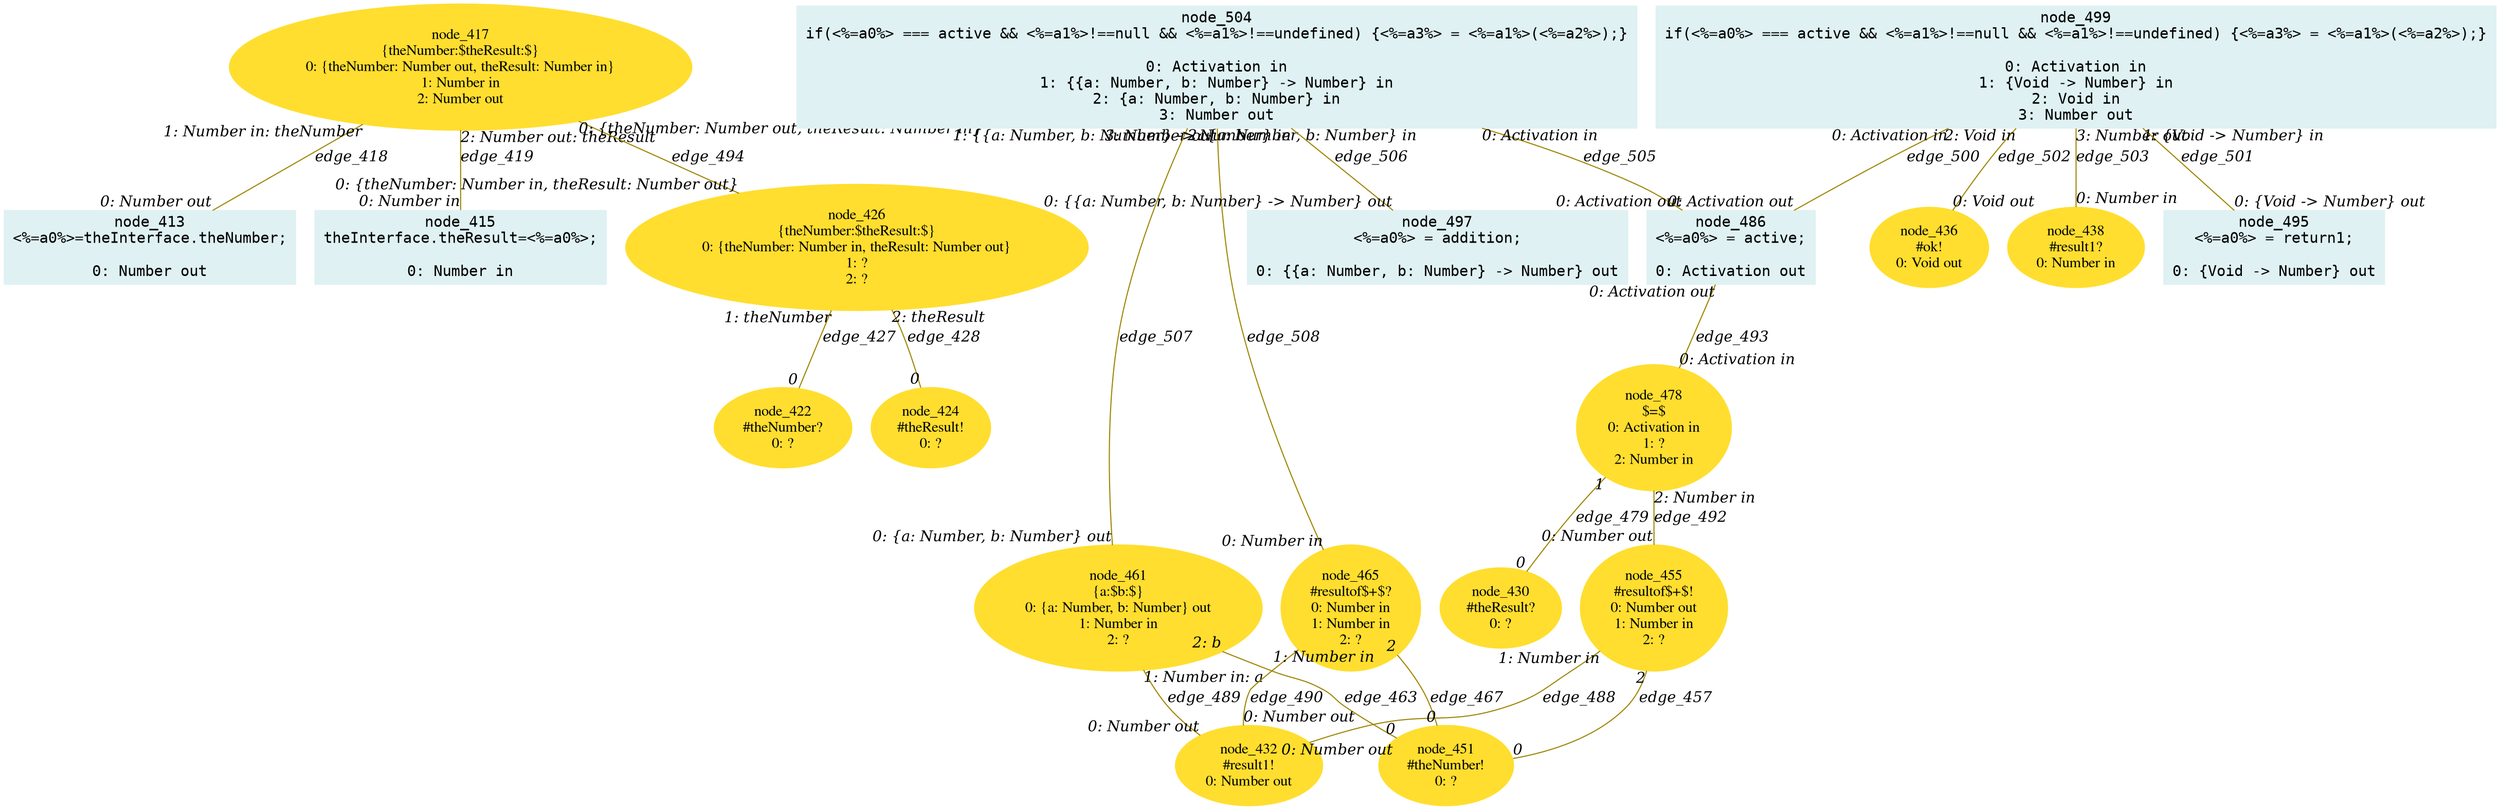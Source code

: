 digraph g{node_413 [shape="box", style="filled", color="#dff1f2", fontname="Courier", label="node_413
<%=a0%>=theInterface.theNumber;

0: Number out" ]
node_415 [shape="box", style="filled", color="#dff1f2", fontname="Courier", label="node_415
theInterface.theResult=<%=a0%>;

0: Number in" ]
node_417 [shape="ellipse", style="filled", color="#ffde2f", fontname="Times", label="node_417
{theNumber:$theResult:$}
0: {theNumber: Number out, theResult: Number in}
1: Number in
2: Number out" ]
node_422 [shape="ellipse", style="filled", color="#ffde2f", fontname="Times", label="node_422
#theNumber?
0: ?" ]
node_424 [shape="ellipse", style="filled", color="#ffde2f", fontname="Times", label="node_424
#theResult!
0: ?" ]
node_426 [shape="ellipse", style="filled", color="#ffde2f", fontname="Times", label="node_426
{theNumber:$theResult:$}
0: {theNumber: Number in, theResult: Number out}
1: ?
2: ?" ]
node_430 [shape="ellipse", style="filled", color="#ffde2f", fontname="Times", label="node_430
#theResult?
0: ?" ]
node_432 [shape="ellipse", style="filled", color="#ffde2f", fontname="Times", label="node_432
#result1!
0: Number out" ]
node_436 [shape="ellipse", style="filled", color="#ffde2f", fontname="Times", label="node_436
#ok!
0: Void out" ]
node_438 [shape="ellipse", style="filled", color="#ffde2f", fontname="Times", label="node_438
#result1?
0: Number in" ]
node_451 [shape="ellipse", style="filled", color="#ffde2f", fontname="Times", label="node_451
#theNumber!
0: ?" ]
node_455 [shape="ellipse", style="filled", color="#ffde2f", fontname="Times", label="node_455
#resultof$+$!
0: Number out
1: Number in
2: ?" ]
node_461 [shape="ellipse", style="filled", color="#ffde2f", fontname="Times", label="node_461
{a:$b:$}
0: {a: Number, b: Number} out
1: Number in
2: ?" ]
node_465 [shape="ellipse", style="filled", color="#ffde2f", fontname="Times", label="node_465
#resultof$+$?
0: Number in
1: Number in
2: ?" ]
node_478 [shape="ellipse", style="filled", color="#ffde2f", fontname="Times", label="node_478
$=$
0: Activation in
1: ?
2: Number in" ]
node_486 [shape="box", style="filled", color="#dff1f2", fontname="Courier", label="node_486
<%=a0%> = active;

0: Activation out" ]
node_495 [shape="box", style="filled", color="#dff1f2", fontname="Courier", label="node_495
<%=a0%> = return1;

0: {Void -> Number} out" ]
node_497 [shape="box", style="filled", color="#dff1f2", fontname="Courier", label="node_497
<%=a0%> = addition;

0: {{a: Number, b: Number} -> Number} out" ]
node_499 [shape="box", style="filled", color="#dff1f2", fontname="Courier", label="node_499
if(<%=a0%> === active && <%=a1%>!==null && <%=a1%>!==undefined) {<%=a3%> = <%=a1%>(<%=a2%>);}

0: Activation in
1: {Void -> Number} in
2: Void in
3: Number out" ]
node_504 [shape="box", style="filled", color="#dff1f2", fontname="Courier", label="node_504
if(<%=a0%> === active && <%=a1%>!==null && <%=a1%>!==undefined) {<%=a3%> = <%=a1%>(<%=a2%>);}

0: Activation in
1: {{a: Number, b: Number} -> Number} in
2: {a: Number, b: Number} in
3: Number out" ]
node_417 -> node_413 [dir=none, arrowHead=none, fontname="Times-Italic", arrowsize=1, color="#9d8400", label="edge_418",  headlabel="0: Number out", taillabel="1: Number in: theNumber" ]
node_417 -> node_415 [dir=none, arrowHead=none, fontname="Times-Italic", arrowsize=1, color="#9d8400", label="edge_419",  headlabel="0: Number in", taillabel="2: Number out: theResult" ]
node_426 -> node_422 [dir=none, arrowHead=none, fontname="Times-Italic", arrowsize=1, color="#9d8400", label="edge_427",  headlabel="0", taillabel="1: theNumber" ]
node_426 -> node_424 [dir=none, arrowHead=none, fontname="Times-Italic", arrowsize=1, color="#9d8400", label="edge_428",  headlabel="0", taillabel="2: theResult" ]
node_455 -> node_451 [dir=none, arrowHead=none, fontname="Times-Italic", arrowsize=1, color="#9d8400", label="edge_457",  headlabel="0", taillabel="2" ]
node_461 -> node_451 [dir=none, arrowHead=none, fontname="Times-Italic", arrowsize=1, color="#9d8400", label="edge_463",  headlabel="0", taillabel="2: b" ]
node_465 -> node_451 [dir=none, arrowHead=none, fontname="Times-Italic", arrowsize=1, color="#9d8400", label="edge_467",  headlabel="0", taillabel="2" ]
node_478 -> node_430 [dir=none, arrowHead=none, fontname="Times-Italic", arrowsize=1, color="#9d8400", label="edge_479",  headlabel="0", taillabel="1" ]
node_455 -> node_432 [dir=none, arrowHead=none, fontname="Times-Italic", arrowsize=1, color="#9d8400", label="edge_488",  headlabel="0: Number out", taillabel="1: Number in" ]
node_461 -> node_432 [dir=none, arrowHead=none, fontname="Times-Italic", arrowsize=1, color="#9d8400", label="edge_489",  headlabel="0: Number out", taillabel="1: Number in: a" ]
node_465 -> node_432 [dir=none, arrowHead=none, fontname="Times-Italic", arrowsize=1, color="#9d8400", label="edge_490",  headlabel="0: Number out", taillabel="1: Number in" ]
node_478 -> node_455 [dir=none, arrowHead=none, fontname="Times-Italic", arrowsize=1, color="#9d8400", label="edge_492",  headlabel="0: Number out", taillabel="2: Number in" ]
node_486 -> node_478 [dir=none, arrowHead=none, fontname="Times-Italic", arrowsize=1, color="#9d8400", label="edge_493",  headlabel="0: Activation in", taillabel="0: Activation out" ]
node_417 -> node_426 [dir=none, arrowHead=none, fontname="Times-Italic", arrowsize=1, color="#9d8400", label="edge_494",  headlabel="0: {theNumber: Number in, theResult: Number out}", taillabel="0: {theNumber: Number out, theResult: Number in}" ]
node_499 -> node_486 [dir=none, arrowHead=none, fontname="Times-Italic", arrowsize=1, color="#9d8400", label="edge_500",  headlabel="0: Activation out", taillabel="0: Activation in" ]
node_499 -> node_495 [dir=none, arrowHead=none, fontname="Times-Italic", arrowsize=1, color="#9d8400", label="edge_501",  headlabel="0: {Void -> Number} out", taillabel="1: {Void -> Number} in" ]
node_499 -> node_436 [dir=none, arrowHead=none, fontname="Times-Italic", arrowsize=1, color="#9d8400", label="edge_502",  headlabel="0: Void out", taillabel="2: Void in" ]
node_499 -> node_438 [dir=none, arrowHead=none, fontname="Times-Italic", arrowsize=1, color="#9d8400", label="edge_503",  headlabel="0: Number in", taillabel="3: Number out" ]
node_504 -> node_486 [dir=none, arrowHead=none, fontname="Times-Italic", arrowsize=1, color="#9d8400", label="edge_505",  headlabel="0: Activation out", taillabel="0: Activation in" ]
node_504 -> node_497 [dir=none, arrowHead=none, fontname="Times-Italic", arrowsize=1, color="#9d8400", label="edge_506",  headlabel="0: {{a: Number, b: Number} -> Number} out", taillabel="1: {{a: Number, b: Number} -> Number} in" ]
node_504 -> node_461 [dir=none, arrowHead=none, fontname="Times-Italic", arrowsize=1, color="#9d8400", label="edge_507",  headlabel="0: {a: Number, b: Number} out", taillabel="2: {a: Number, b: Number} in" ]
node_504 -> node_465 [dir=none, arrowHead=none, fontname="Times-Italic", arrowsize=1, color="#9d8400", label="edge_508",  headlabel="0: Number in", taillabel="3: Number out" ]
}